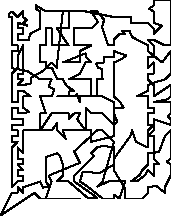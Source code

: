 unitsize(0.001cm);
// 65851.4
draw((200,400)--(300,400));
draw((300,400)--(300,500));
draw((300,500)--(400,400));
draw((400,400)--(400,500));
draw((400,500)--(700,600));
draw((700,600)--(750,490));
draw((750,490)--(850,520));
draw((850,520)--(800,600));
draw((800,600)--(800,1030));
draw((800,1030)--(1000,1100));
draw((1000,1100)--(1050,1050));
draw((1050,1050)--(1100,900));
draw((1100,900)--(1100,700));
draw((1100,700)--(1000,600));
draw((1000,600)--(1100,600));
draw((1100,600)--(1200,600));
draw((1200,600)--(1550,300));
draw((1550,300)--(1710,310));
draw((1710,310)--(1300,600));
draw((1300,600)--(1300,700));
draw((1300,700)--(1350,750));
draw((1350,750)--(1650,1050));
draw((1650,1050)--(1600,1100));
draw((1600,1100)--(1700,1200));
draw((1700,1200)--(1800,1230));
draw((1800,1230)--(2000,1200));
draw((2000,1200)--(2000,1100));
draw((2000,1100)--(2000,800));
draw((2000,800)--(2200,469));
draw((2200,469)--(2200,300));
draw((2200,300)--(2300,300));
draw((2300,300)--(2400,300));
draw((2400,300)--(2500,300));
draw((2500,300)--(2600,400));
draw((2600,400)--(2600,500));
draw((2600,500)--(2750,520));
draw((2750,520)--(2900,400));
draw((2900,400)--(2900,500));
draw((2900,500)--(3000,700));
draw((3000,700)--(3000,800));
draw((3000,800)--(3000,900));
draw((3000,900)--(2930,950));
draw((2930,950)--(3000,1000));
draw((3000,1000)--(3000,1100));
draw((3000,1100)--(3000,1200));
draw((3000,1200)--(3000,1300));
draw((3000,1300)--(3000,1500));
draw((3000,1500)--(2900,1400));
draw((2900,1400)--(2800,1130));
draw((2800,1130)--(2700,1100));
draw((2700,1100)--(2600,1100));
draw((2600,1100)--(2600,1000));
draw((2600,1000)--(2600,900));
draw((2600,900)--(2500,800));
draw((2500,800)--(2450,710));
draw((2450,710)--(2300,600));
draw((2300,600)--(2400,600));
draw((2400,600)--(2550,710));
draw((2550,710)--(2600,800));
draw((2600,800)--(2700,700));
draw((2700,700)--(2700,800));
draw((2700,800)--(2700,900));
draw((2700,900)--(2800,900));
draw((2800,900)--(2700,1000));
draw((2700,1000)--(2700,1200));
draw((2700,1200)--(2700,1300));
draw((2700,1300)--(2700,1400));
draw((2700,1400)--(2600,1400));
draw((2600,1400)--(2700,1500));
draw((2700,1500)--(2700,1700));
draw((2700,1700)--(3000,1600));
draw((3000,1600)--(3000,1700));
draw((3000,1700)--(2950,1750));
draw((2950,1750)--(3000,1800));
draw((3000,1800)--(3000,1900));
draw((3000,1900)--(3000,2000));
draw((3000,2000)--(2700,2000));
draw((2700,2000)--(2950,2050));
draw((2950,2050)--(3000,2100));
draw((3000,2100)--(3000,2200));
draw((3000,2200)--(3000,2300));
draw((3000,2300)--(2850,2200));
draw((2850,2200)--(2700,2100));
draw((2700,2100)--(2700,2200));
draw((2700,2200)--(2700,2300));
draw((2700,2300)--(2600,2400));
draw((2600,2400)--(2600,2500));
draw((2600,2500)--(2700,2500));
draw((2700,2500)--(2700,2600));
draw((2700,2600)--(2700,2700));
draw((2700,2700)--(2600,2600));
draw((2600,2600)--(2600,2700));
draw((2600,2700)--(2600,2800));
draw((2600,2800)--(2700,2800));
draw((2700,2800)--(2700,2900));
draw((2700,2900)--(2700,3000));
draw((2700,3000)--(2600,3100));
draw((2600,3100)--(2700,3100));
draw((2700,3100)--(2900,3000));
draw((2900,3000)--(3000,3000));
draw((3000,3000)--(3000,3100));
draw((3000,3100)--(3000,3200));
draw((3000,3200)--(3000,3300));
draw((3000,3300)--(3000,3400));
draw((3000,3400)--(3000,3500));
draw((3000,3500)--(3000,3600));
draw((3000,3600)--(3000,3700));
draw((3000,3700)--(3000,3800));
draw((3000,3800)--(2700,3800));
draw((2700,3800)--(2700,3700));
draw((2700,3700)--(2620,3650));
draw((2620,3650)--(2700,3600));
draw((2700,3600)--(2700,3500));
draw((2700,3500)--(2700,3400));
draw((2700,3400)--(2850,3350));
draw((2850,3350)--(2700,3200));
draw((2700,3200)--(2700,3300));
draw((2700,3300)--(2600,3400));
draw((2600,3400)--(2300,3400));
draw((2300,3400)--(2300,3500));
draw((2300,3500)--(2000,3500));
draw((2000,3500)--(1900,3520));
draw((1900,3520)--(1500,3600));
draw((1500,3600)--(1400,3600));
draw((1400,3600)--(1300,3600));
draw((1300,3600)--(1100,3600));
draw((1100,3600)--(1000,2700));
draw((1000,2700)--(1000,2600));
draw((1000,2600)--(900,2700));
draw((900,2700)--(750,2550));
draw((750,2550)--(540,2430));
draw((540,2430)--(540,2330));
draw((540,2330)--(400,2300));
draw((400,2300)--(300,2300));
draw((300,2300)--(400,2400));
draw((400,2400)--(300,2400));
draw((300,2400)--(300,2500));
draw((300,2500)--(400,2500));
draw((400,2500)--(400,2600));
draw((400,2600)--(400,2700));
draw((400,2700)--(400,2800));
draw((400,2800)--(400,2900));
draw((400,2900)--(400,3000));
draw((400,3000)--(300,2800));
draw((300,2800)--(300,2700));
draw((300,2700)--(300,2600));
draw((300,2600)--(200,2500));
draw((200,2500)--(200,2400));
draw((200,2400)--(200,2300));
draw((200,2300)--(200,2200));
draw((200,2200)--(200,2100));
draw((200,2100)--(200,2000));
draw((200,2000)--(300,2000));
draw((300,2000)--(300,2100));
draw((300,2100)--(300,2200));
draw((300,2200)--(400,2200));
draw((400,2200)--(530,2100));
draw((530,2100)--(400,2100));
draw((400,2100)--(400,2000));
draw((400,2000)--(400,1900));
draw((400,1900)--(500,1829));
draw((500,1829)--(400,1800));
draw((400,1800)--(300,1800));
draw((300,1800)--(300,1900));
draw((300,1900)--(200,1900));
draw((200,1900)--(200,1800));
draw((200,1800)--(200,1700));
draw((200,1700)--(300,1700));
draw((300,1700)--(400,1700));
draw((400,1700)--(400,1600));
draw((400,1600)--(300,1600));
draw((300,1600)--(200,1600));
draw((200,1600)--(200,1500));
draw((200,1500)--(300,1500));
draw((300,1500)--(300,1400));
draw((300,1400)--(200,1400));
draw((200,1400)--(200,1300));
draw((200,1300)--(300,1300));
draw((300,1300)--(200,1200));
draw((200,1200)--(200,1100));
draw((200,1100)--(200,1000));
draw((200,1000)--(200,900));
draw((200,900)--(200,800));
draw((200,800)--(200,700));
draw((200,700)--(200,600));
draw((200,600)--(200,500));
draw((200,500)--(300,600));
draw((300,600)--(400,600));
draw((400,600)--(400,700));
draw((400,700)--(300,700));
draw((300,700)--(300,800));
draw((300,800)--(400,800));
draw((400,800)--(300,900));
draw((300,900)--(400,900));
draw((400,900)--(400,1000));
draw((400,1000)--(300,1000));
draw((300,1000)--(300,1100));
draw((300,1100)--(300,1200));
draw((300,1200)--(400,1100));
draw((400,1100)--(400,1200));
draw((400,1200)--(400,1300));
draw((400,1300)--(400,1400));
draw((400,1400)--(400,1500));
draw((400,1500)--(500,1500));
draw((500,1500)--(800,1500));
draw((800,1500)--(900,1500));
draw((900,1500)--(1000,1629));
draw((1000,1629)--(1000,1500));
draw((1000,1500)--(1150,1350));
draw((1150,1350)--(1100,1500));
draw((1100,1500)--(1200,1500));
draw((1200,1500)--(1300,1500));
draw((1300,1500)--(1400,1500));
draw((1400,1500)--(1600,1500));
draw((1600,1500)--(1600,1300));
draw((1600,1300)--(2000,1400));
draw((2000,1400)--(2000,1500));
draw((2000,1500)--(2000,1700));
draw((2000,1700)--(2000,2000));
draw((2000,2000)--(1800,2100));
draw((1800,2100)--(1500,2100));
draw((1500,2100)--(1300,2100));
draw((1300,2100)--(1350,2140));
draw((1350,2140)--(1400,2000));
draw((1400,2000)--(1400,2100));
draw((1400,2100)--(1000,2100));
draw((1000,2100)--(1100,2100));
draw((1100,2100)--(1200,2100));
draw((1200,2100)--(1220,2210));
draw((1220,2210)--(1300,2200));
draw((1300,2200)--(1170,2280));
draw((1170,2280)--(1100,2400));
draw((1100,2400)--(1000,2400));
draw((1000,2400)--(910,2600));
draw((910,2600)--(800,2600));
draw((800,2600)--(800,2700));
draw((800,2700)--(700,2700));
draw((700,2700)--(700,3000));
draw((700,3000)--(800,3000));
draw((800,3000)--(800,3300));
draw((800,3300)--(900,3300));
draw((900,3300)--(900,3000));
draw((900,3000)--(1000,3000));
draw((1000,3000)--(1100,3000));
draw((1100,3000)--(1200,3000));
draw((1200,3000)--(1000,3300));
draw((1000,3300)--(1100,3300));
draw((1100,3300)--(1200,3300));
draw((1200,3300)--(1200,3600));
draw((1200,3600)--(1000,3600));
draw((1000,3600)--(900,3600));
draw((900,3600)--(800,3600));
draw((800,3600)--(620,3709));
draw((620,3709)--(620,3650));
draw((620,3650)--(700,3600));
draw((700,3600)--(700,3300));
draw((700,3300)--(520,3200));
draw((520,3200)--(500,3100));
draw((500,3100)--(400,3100));
draw((400,3100)--(300,3100));
draw((300,3100)--(300,3200));
draw((300,3200)--(400,3200));
draw((400,3200)--(400,3300));
draw((400,3300)--(300,3300));
draw((300,3300)--(300,3400));
draw((300,3400)--(469,3350));
draw((469,3350)--(400,3400));
draw((400,3400)--(469,3450));
draw((469,3450)--(400,3500));
draw((400,3500)--(400,3600));
draw((400,3600)--(300,3500));
draw((300,3500)--(200,3600));
draw((200,3600)--(150,3550));
draw((150,3550)--(150,3500));
draw((150,3500)--(200,3500));
draw((200,3500)--(200,3400));
draw((200,3400)--(200,3300));
draw((200,3300)--(200,3200));
draw((200,3200)--(200,3100));
draw((200,3100)--(200,3000));
draw((200,3000)--(300,3000));
draw((300,3000)--(300,2900));
draw((300,2900)--(200,2900));
draw((200,2900)--(200,2800));
draw((200,2800)--(200,2700));
draw((200,2700)--(200,2600));
draw((200,2600)--(469,2550));
draw((469,2550)--(700,2400));
draw((700,2400)--(800,2400));
draw((800,2400)--(900,2400));
draw((900,2400)--(850,2280));
draw((850,2280)--(950,2220));
draw((950,2220)--(900,2100));
draw((900,2100)--(800,2100));
draw((800,2100)--(700,2100));
draw((700,2100)--(800,1800));
draw((800,1800)--(700,1800));
draw((700,1800)--(700,1600));
draw((700,1600)--(700,1500));
draw((700,1500)--(900,1800));
draw((900,1800)--(1000,1800));
draw((1000,1800)--(1100,1800));
draw((1100,1800)--(1200,1800));
draw((1200,1800)--(1200,1700));
draw((1200,1700)--(1300,1800));
draw((1300,1800)--(1400,1800));
draw((1400,1800)--(1350,1700));
draw((1350,1700)--(1500,1500));
draw((1500,1500)--(1500,1800));
draw((1500,1800)--(1500,1900));
draw((1500,1900)--(1550,1850));
draw((1550,1850)--(1600,1800));
draw((1600,1800)--(1700,1800));
draw((1700,1800)--(1800,1800));
draw((1800,1800)--(2000,1600));
draw((2000,1600)--(2060,1650));
draw((2060,1650)--(2000,1800));
draw((2000,1800)--(2000,1900));
draw((2000,1900)--(2170,1900));
draw((2170,1900)--(2110,2000));
draw((2110,2000)--(2000,2100));
draw((2000,2100)--(2000,2200));
draw((2000,2200)--(2000,2300));
draw((2000,2300)--(2000,2400));
draw((2000,2400)--(2000,2500));
draw((2000,2500)--(2000,2600));
draw((2000,2600)--(2000,2700));
draw((2000,2700)--(2120,2750));
draw((2120,2750)--(2220,2820));
draw((2220,2820)--(2000,2900));
draw((2000,2900)--(2000,2800));
draw((2000,2800)--(1829,2800));
draw((1829,2800)--(1829,2700));
draw((1829,2700)--(1690,2680));
draw((1690,2680)--(1720,2610));
draw((1720,2610)--(1790,2580));
draw((1790,2580)--(1800,2400));
draw((1800,2400)--(1700,2400));
draw((1700,2400)--(1700,2100));
draw((1700,2100)--(1600,2100));
draw((1600,2100)--(1600,2400));
draw((1600,2400)--(1500,2400));
draw((1500,2400)--(1400,2400));
draw((1400,2400)--(1300,2400));
draw((1300,2400)--(1200,2400));
draw((1200,2400)--(1400,2500));
draw((1400,2500)--(1500,2700));
draw((1500,2700)--(1600,2700));
draw((1600,2700)--(1500,2800));
draw((1500,2800)--(1500,2860));
draw((1500,2860)--(1100,2700));
draw((1100,2700)--(1200,2700));
draw((1200,2700)--(1300,2700));
draw((1300,2700)--(1400,2700));
draw((1400,2700)--(1400,2820));
draw((1400,2820)--(1400,2900));
draw((1400,2900)--(1600,3000));
draw((1600,3000)--(1500,3000));
draw((1500,3000)--(1400,3000));
draw((1400,3000)--(1300,3000));
draw((1300,3000)--(1300,3300));
draw((1300,3300)--(1400,3300));
draw((1400,3300)--(1500,3300));
draw((1500,3300)--(1600,3300));
draw((1600,3300)--(1720,3409));
draw((1720,3409)--(1600,3600));
draw((1600,3600)--(1700,3600));
draw((1700,3600)--(1829,3450));
draw((1829,3450)--(1790,3330));
draw((1790,3330)--(1900,3000));
draw((1900,3000)--(2000,3000));
draw((2000,3000)--(2000,3100));
draw((2000,3100)--(2050,3150));
draw((2050,3150)--(2100,3200));
draw((2100,3200)--(2200,3200));
draw((2200,3200)--(2150,3250));
draw((2150,3250)--(2280,3250));
draw((2280,3250)--(2320,3150));
draw((2320,3150)--(2600,3000));
draw((2600,3000)--(2600,2900));
draw((2600,2900)--(2850,2700));
draw((2850,2700)--(3000,2900));
draw((3000,2900)--(3000,2800));
draw((3000,2800)--(3000,2700));
draw((3000,2700)--(3000,2600));
draw((3000,2600)--(3000,2500));
draw((3000,2500)--(2900,2400));
draw((2900,2400)--(2760,2360));
draw((2760,2360)--(2600,2300));
draw((2600,2300)--(2600,2200));
draw((2600,2200)--(2400,2100));
draw((2400,2100)--(2600,2100));
draw((2600,2100)--(2600,2000));
draw((2600,2000)--(2600,1900));
draw((2600,1900)--(2700,1900));
draw((2700,1900)--(2700,1800));
draw((2700,1800)--(2600,1800));
draw((2600,1800)--(2600,1700));
draw((2600,1700)--(2600,1600));
draw((2600,1600)--(2700,1600));
draw((2700,1600)--(2600,1500));
draw((2600,1500)--(2600,1300));
draw((2600,1300)--(2600,1200));
draw((2600,1200)--(2390,1300));
draw((2390,1300)--(2320,1500));
draw((2320,1500)--(2290,1400));
draw((2290,1400)--(2000,1000));
draw((2000,1000)--(2000,900));
draw((2000,900)--(1750,750));
draw((1750,750)--(1450,770));
draw((1450,770)--(1400,600));
draw((1400,600)--(1550,500));
draw((1550,500)--(1800,300));
draw((1800,300)--(1900,300));
draw((1900,300)--(2000,300));
draw((2000,300)--(2000,370));
draw((2000,370)--(2100,300));
draw((2100,300)--(2200,600));
draw((2200,600)--(2100,600));
draw((2100,600)--(2000,600));
draw((2000,600)--(1900,600));
draw((1900,600)--(1710,510));
draw((1710,510)--(1800,600));
draw((1800,600)--(2000,1300));
draw((2000,1300)--(1800,1500));
draw((1800,1500)--(1700,1500));
draw((1700,1500)--(1300,1130));
draw((1300,1130)--(1400,930));
draw((1400,930)--(939,740));
draw((939,740)--(850,700));
draw((850,700)--(900,600));
draw((900,600)--(800,300));
draw((800,300)--(900,300));
draw((900,300)--(1100,300));
draw((1100,300)--(1200,300));
draw((1200,300)--(1300,300));
draw((1300,300)--(1400,300));
draw((1400,300)--(1000,300));
draw((1000,300)--(700,300));
draw((700,300)--(600,400));
draw((600,400)--(0,0));
draw((0,0)--(200,400));

